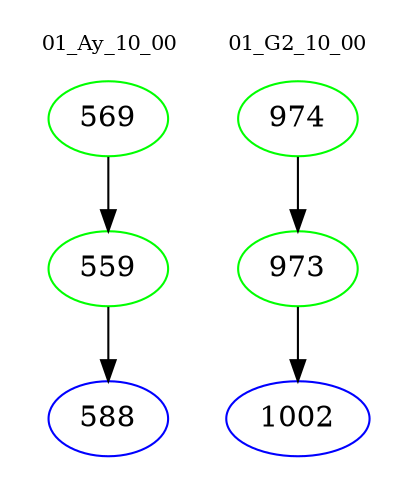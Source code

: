 digraph{
subgraph cluster_0 {
color = white
label = "01_Ay_10_00";
fontsize=10;
T0_569 [label="569", color="green"]
T0_569 -> T0_559 [color="black"]
T0_559 [label="559", color="green"]
T0_559 -> T0_588 [color="black"]
T0_588 [label="588", color="blue"]
}
subgraph cluster_1 {
color = white
label = "01_G2_10_00";
fontsize=10;
T1_974 [label="974", color="green"]
T1_974 -> T1_973 [color="black"]
T1_973 [label="973", color="green"]
T1_973 -> T1_1002 [color="black"]
T1_1002 [label="1002", color="blue"]
}
}
